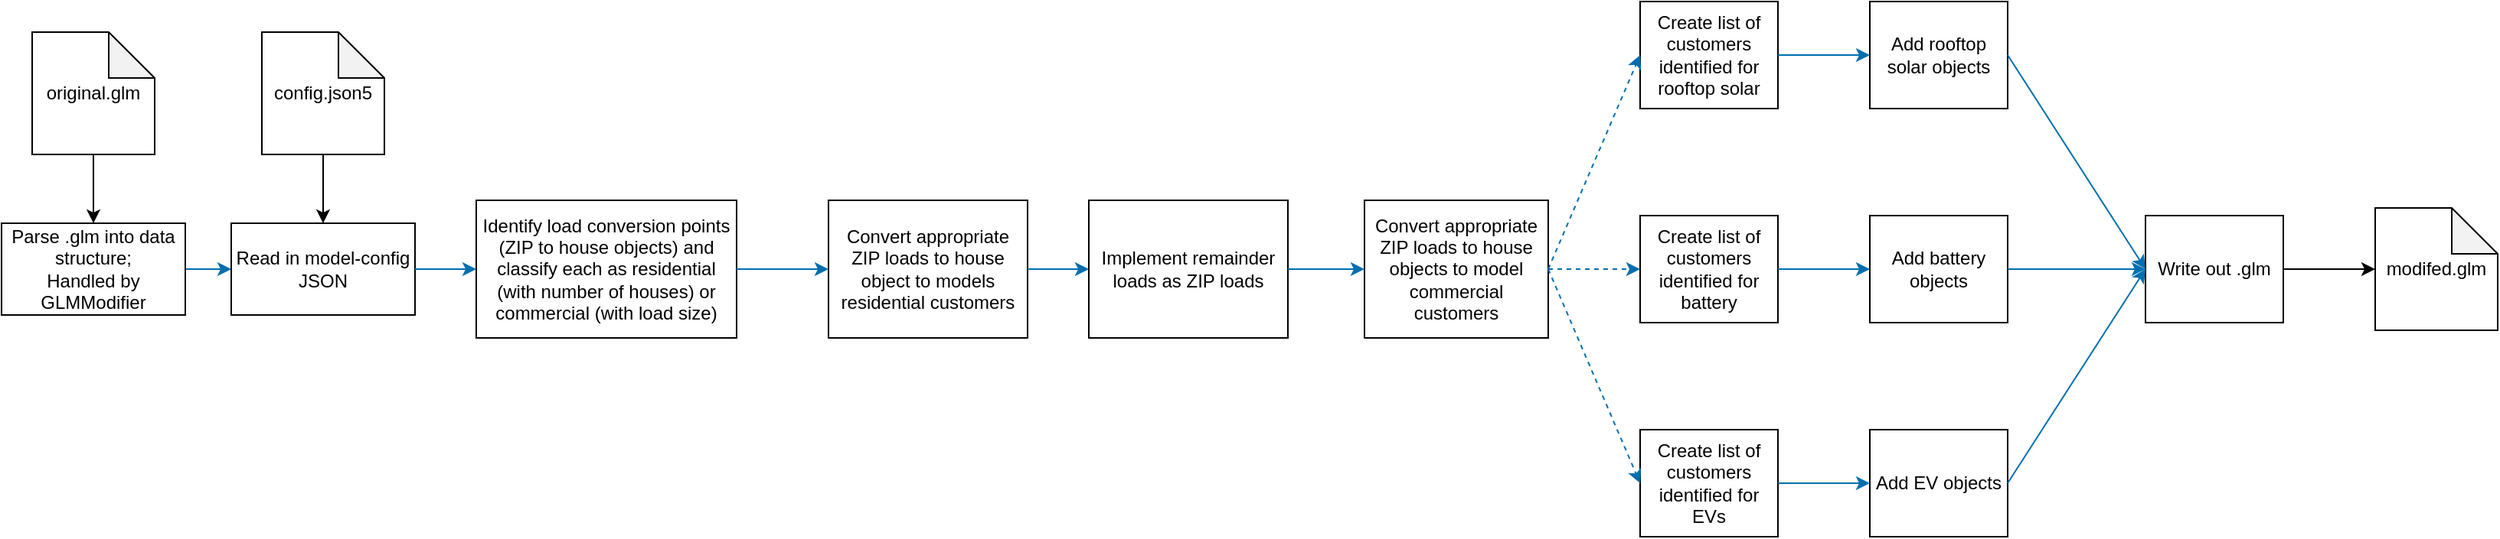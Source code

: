 <mxfile>
    <diagram id="M40tJBM27hI6XAPLBgmJ" name="Page-1">
        <mxGraphModel dx="1433" dy="712" grid="1" gridSize="10" guides="1" tooltips="1" connect="1" arrows="1" fold="1" page="1" pageScale="1" pageWidth="10000" pageHeight="10000" math="0" shadow="0">
            <root>
                <mxCell id="0"/>
                <mxCell id="1" parent="0"/>
                <mxCell id="4" style="edgeStyle=none;html=1;exitX=1;exitY=0.5;exitDx=0;exitDy=0;entryX=0;entryY=0.5;entryDx=0;entryDy=0;fillColor=#1ba1e2;strokeColor=#006EAF;" edge="1" parent="1" source="2" target="35">
                    <mxGeometry relative="1" as="geometry"/>
                </mxCell>
                <mxCell id="2" value="Parse .glm into data structure;&lt;br&gt;Handled by GLMModifier" style="rounded=0;whiteSpace=wrap;html=1;" vertex="1" parent="1">
                    <mxGeometry x="170" y="275" width="120" height="60" as="geometry"/>
                </mxCell>
                <mxCell id="3" value="Identify load conversion points (ZIP to house objects) and classify each as residential (with number of houses) or commercial (with load size)" style="rounded=0;whiteSpace=wrap;html=1;" vertex="1" parent="1">
                    <mxGeometry x="480" y="260" width="170" height="90" as="geometry"/>
                </mxCell>
                <mxCell id="5" value="Convert appropriate ZIP loads to house object to models residential customers" style="rounded=0;whiteSpace=wrap;html=1;" vertex="1" parent="1">
                    <mxGeometry x="710" y="260" width="130" height="90" as="geometry"/>
                </mxCell>
                <mxCell id="6" style="edgeStyle=none;html=1;exitX=1;exitY=0.5;exitDx=0;exitDy=0;fillColor=#1ba1e2;strokeColor=#006EAF;" edge="1" parent="1" source="3" target="5">
                    <mxGeometry relative="1" as="geometry">
                        <mxPoint x="620" y="430" as="sourcePoint"/>
                        <mxPoint x="700" y="430" as="targetPoint"/>
                    </mxGeometry>
                </mxCell>
                <mxCell id="7" value="Convert appropriate ZIP loads to house objects to model commercial customers" style="rounded=0;whiteSpace=wrap;html=1;" vertex="1" parent="1">
                    <mxGeometry x="1060" y="260" width="120" height="90" as="geometry"/>
                </mxCell>
                <mxCell id="8" style="edgeStyle=none;html=1;exitX=1;exitY=0.5;exitDx=0;exitDy=0;fillColor=#1ba1e2;strokeColor=#006EAF;entryX=0;entryY=0.5;entryDx=0;entryDy=0;" edge="1" parent="1" source="5" target="40">
                    <mxGeometry relative="1" as="geometry">
                        <mxPoint x="660" y="315" as="sourcePoint"/>
                        <mxPoint x="920" y="305" as="targetPoint"/>
                    </mxGeometry>
                </mxCell>
                <mxCell id="9" value="Create list of customers identified for rooftop solar" style="rounded=0;whiteSpace=wrap;html=1;" vertex="1" parent="1">
                    <mxGeometry x="1240" y="130" width="90" height="70" as="geometry"/>
                </mxCell>
                <mxCell id="11" value="Add rooftop solar objects" style="rounded=0;whiteSpace=wrap;html=1;" vertex="1" parent="1">
                    <mxGeometry x="1390" y="130" width="90" height="70" as="geometry"/>
                </mxCell>
                <mxCell id="12" style="edgeStyle=none;html=1;exitX=1;exitY=0.5;exitDx=0;exitDy=0;fillColor=#1ba1e2;strokeColor=#006EAF;entryX=0;entryY=0.5;entryDx=0;entryDy=0;dashed=1;" edge="1" parent="1" source="7" target="9">
                    <mxGeometry relative="1" as="geometry">
                        <mxPoint x="1240" y="300" as="sourcePoint"/>
                        <mxPoint x="1310" y="300" as="targetPoint"/>
                    </mxGeometry>
                </mxCell>
                <mxCell id="13" style="edgeStyle=none;html=1;exitX=1;exitY=0.5;exitDx=0;exitDy=0;fillColor=#1ba1e2;strokeColor=#006EAF;entryX=0;entryY=0.5;entryDx=0;entryDy=0;" edge="1" parent="1" source="9" target="11">
                    <mxGeometry relative="1" as="geometry">
                        <mxPoint x="1360" y="199" as="sourcePoint"/>
                        <mxPoint x="1430" y="199" as="targetPoint"/>
                    </mxGeometry>
                </mxCell>
                <mxCell id="14" value="Create list of customers identified for battery" style="rounded=0;whiteSpace=wrap;html=1;" vertex="1" parent="1">
                    <mxGeometry x="1240" y="270" width="90" height="70" as="geometry"/>
                </mxCell>
                <mxCell id="15" value="Add battery objects" style="rounded=0;whiteSpace=wrap;html=1;" vertex="1" parent="1">
                    <mxGeometry x="1390" y="270" width="90" height="70" as="geometry"/>
                </mxCell>
                <mxCell id="16" style="edgeStyle=none;html=1;exitX=1;exitY=0.5;exitDx=0;exitDy=0;fillColor=#1ba1e2;strokeColor=#006EAF;entryX=0;entryY=0.5;entryDx=0;entryDy=0;" edge="1" parent="1" source="14" target="15">
                    <mxGeometry relative="1" as="geometry">
                        <mxPoint x="1360" y="339" as="sourcePoint"/>
                        <mxPoint x="1430" y="339" as="targetPoint"/>
                    </mxGeometry>
                </mxCell>
                <mxCell id="17" value="Create list of customers identified for EVs" style="rounded=0;whiteSpace=wrap;html=1;" vertex="1" parent="1">
                    <mxGeometry x="1240" y="410" width="90" height="70" as="geometry"/>
                </mxCell>
                <mxCell id="18" value="Add EV objects" style="rounded=0;whiteSpace=wrap;html=1;" vertex="1" parent="1">
                    <mxGeometry x="1390" y="410" width="90" height="70" as="geometry"/>
                </mxCell>
                <mxCell id="19" style="edgeStyle=none;html=1;exitX=1;exitY=0.5;exitDx=0;exitDy=0;fillColor=#1ba1e2;strokeColor=#006EAF;entryX=0;entryY=0.5;entryDx=0;entryDy=0;" edge="1" parent="1" source="17" target="18">
                    <mxGeometry relative="1" as="geometry">
                        <mxPoint x="1360" y="479" as="sourcePoint"/>
                        <mxPoint x="1430" y="479" as="targetPoint"/>
                    </mxGeometry>
                </mxCell>
                <mxCell id="23" style="edgeStyle=none;html=1;exitX=1;exitY=0.5;exitDx=0;exitDy=0;fillColor=#1ba1e2;strokeColor=#006EAF;entryX=0;entryY=0.5;entryDx=0;entryDy=0;dashed=1;" edge="1" parent="1" source="7" target="14">
                    <mxGeometry relative="1" as="geometry">
                        <mxPoint x="1190" y="315" as="sourcePoint"/>
                        <mxPoint x="1270" y="85" as="targetPoint"/>
                    </mxGeometry>
                </mxCell>
                <mxCell id="24" style="edgeStyle=none;html=1;exitX=1;exitY=0.5;exitDx=0;exitDy=0;fillColor=#1ba1e2;strokeColor=#006EAF;entryX=0;entryY=0.5;entryDx=0;entryDy=0;dashed=1;" edge="1" parent="1" source="7" target="17">
                    <mxGeometry relative="1" as="geometry">
                        <mxPoint x="1190" y="315" as="sourcePoint"/>
                        <mxPoint x="1270" y="225" as="targetPoint"/>
                    </mxGeometry>
                </mxCell>
                <mxCell id="32" style="edgeStyle=none;html=1;exitX=1;exitY=0.5;exitDx=0;exitDy=0;entryX=0;entryY=0.5;entryDx=0;entryDy=0;entryPerimeter=0;" edge="1" parent="1" source="25" target="31">
                    <mxGeometry relative="1" as="geometry"/>
                </mxCell>
                <mxCell id="25" value="Write out .glm" style="rounded=0;whiteSpace=wrap;html=1;" vertex="1" parent="1">
                    <mxGeometry x="1570" y="270" width="90" height="70" as="geometry"/>
                </mxCell>
                <mxCell id="27" style="edgeStyle=none;html=1;exitX=1;exitY=0.5;exitDx=0;exitDy=0;fillColor=#1ba1e2;strokeColor=#006EAF;entryX=0;entryY=0.5;entryDx=0;entryDy=0;" edge="1" parent="1" source="11" target="25">
                    <mxGeometry relative="1" as="geometry">
                        <mxPoint x="1340" y="175" as="sourcePoint"/>
                        <mxPoint x="1400" y="175" as="targetPoint"/>
                    </mxGeometry>
                </mxCell>
                <mxCell id="28" style="edgeStyle=none;html=1;exitX=1;exitY=0.5;exitDx=0;exitDy=0;fillColor=#1ba1e2;strokeColor=#006EAF;entryX=0;entryY=0.5;entryDx=0;entryDy=0;" edge="1" parent="1" source="15" target="25">
                    <mxGeometry relative="1" as="geometry">
                        <mxPoint x="1350" y="185" as="sourcePoint"/>
                        <mxPoint x="1410" y="185" as="targetPoint"/>
                    </mxGeometry>
                </mxCell>
                <mxCell id="29" style="edgeStyle=none;html=1;exitX=1;exitY=0.5;exitDx=0;exitDy=0;fillColor=#1ba1e2;strokeColor=#006EAF;entryX=0;entryY=0.5;entryDx=0;entryDy=0;" edge="1" parent="1" source="18" target="25">
                    <mxGeometry relative="1" as="geometry">
                        <mxPoint x="1360" y="195" as="sourcePoint"/>
                        <mxPoint x="1420" y="195" as="targetPoint"/>
                    </mxGeometry>
                </mxCell>
                <mxCell id="31" value="modifed.glm" style="shape=note;whiteSpace=wrap;html=1;backgroundOutline=1;darkOpacity=0.05;" vertex="1" parent="1">
                    <mxGeometry x="1720" y="265" width="80" height="80" as="geometry"/>
                </mxCell>
                <mxCell id="33" value="original.glm" style="shape=note;whiteSpace=wrap;html=1;backgroundOutline=1;darkOpacity=0.05;" vertex="1" parent="1">
                    <mxGeometry x="190" y="150" width="80" height="80" as="geometry"/>
                </mxCell>
                <mxCell id="34" style="edgeStyle=none;html=1;exitX=0.5;exitY=1;exitDx=0;exitDy=0;entryX=0.5;entryY=0;entryDx=0;entryDy=0;exitPerimeter=0;" edge="1" parent="1" source="33" target="2">
                    <mxGeometry relative="1" as="geometry">
                        <mxPoint x="420" y="160" as="sourcePoint"/>
                        <mxPoint x="480" y="160" as="targetPoint"/>
                    </mxGeometry>
                </mxCell>
                <mxCell id="35" value="Read in model-config JSON" style="rounded=0;whiteSpace=wrap;html=1;" vertex="1" parent="1">
                    <mxGeometry x="320" y="275" width="120" height="60" as="geometry"/>
                </mxCell>
                <mxCell id="37" style="edgeStyle=none;html=1;exitX=1;exitY=0.5;exitDx=0;exitDy=0;fillColor=#1ba1e2;strokeColor=#006EAF;entryX=0;entryY=0.5;entryDx=0;entryDy=0;" edge="1" parent="1" source="35" target="3">
                    <mxGeometry relative="1" as="geometry">
                        <mxPoint x="660" y="315" as="sourcePoint"/>
                        <mxPoint x="720" y="315" as="targetPoint"/>
                    </mxGeometry>
                </mxCell>
                <mxCell id="38" value="config.json5" style="shape=note;whiteSpace=wrap;html=1;backgroundOutline=1;darkOpacity=0.05;" vertex="1" parent="1">
                    <mxGeometry x="340" y="150" width="80" height="80" as="geometry"/>
                </mxCell>
                <mxCell id="39" style="edgeStyle=none;html=1;exitX=0.5;exitY=1;exitDx=0;exitDy=0;exitPerimeter=0;" edge="1" parent="1" source="38" target="35">
                    <mxGeometry relative="1" as="geometry">
                        <mxPoint x="240" y="240" as="sourcePoint"/>
                        <mxPoint x="240" y="285" as="targetPoint"/>
                    </mxGeometry>
                </mxCell>
                <mxCell id="40" value="Implement remainder loads as ZIP loads" style="rounded=0;whiteSpace=wrap;html=1;" vertex="1" parent="1">
                    <mxGeometry x="880" y="260" width="130" height="90" as="geometry"/>
                </mxCell>
                <mxCell id="41" style="edgeStyle=none;html=1;exitX=1;exitY=0.5;exitDx=0;exitDy=0;fillColor=#1ba1e2;strokeColor=#006EAF;entryX=0;entryY=0.5;entryDx=0;entryDy=0;" edge="1" parent="1" source="40" target="7">
                    <mxGeometry relative="1" as="geometry">
                        <mxPoint x="850" y="315" as="sourcePoint"/>
                        <mxPoint x="890" y="315" as="targetPoint"/>
                    </mxGeometry>
                </mxCell>
            </root>
        </mxGraphModel>
    </diagram>
</mxfile>